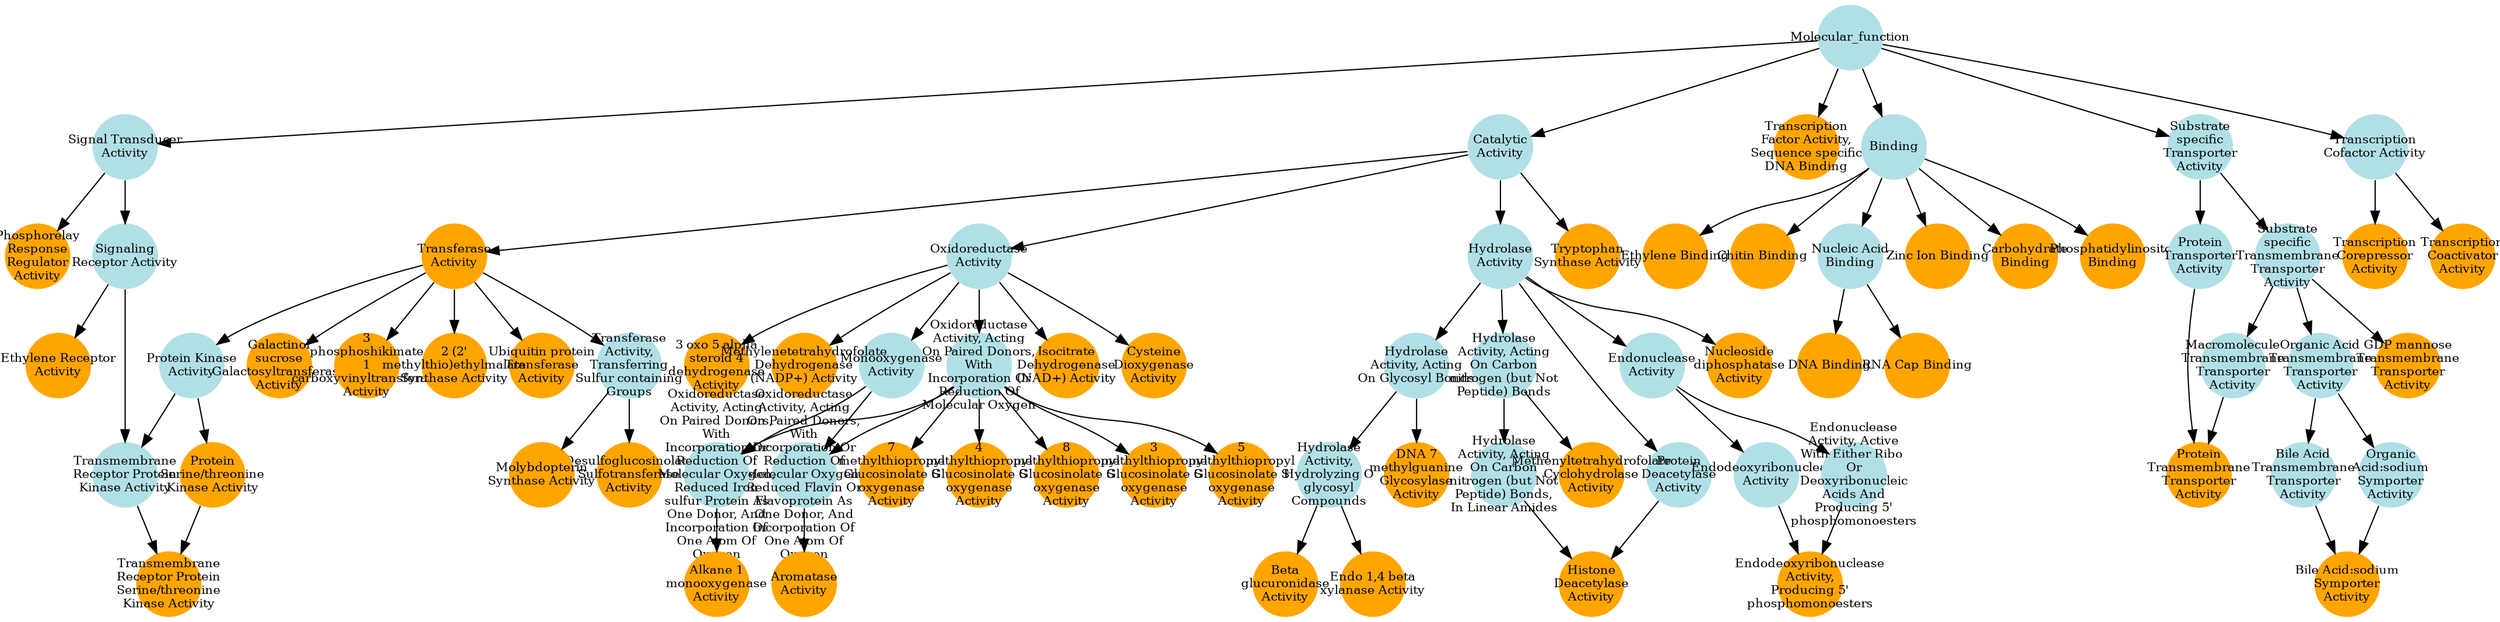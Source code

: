 digraph {
1 [style="filled", fixedsize="true", fontsize="10", shape="circle", width="0.75", fillcolor="powderblue", label="Molecular_function", color="transparent"];
2 [style="filled", fixedsize="true", fontsize="10", shape="circle", width="0.75", fillcolor="powderblue", label="Catalytic
Activity", color="transparent"];
3 [style="filled", fixedsize="true", fontsize="10", shape="circle", width="0.75", fillcolor="orange", label="Transferase
Activity", color="transparent"];
4 [style="filled", fixedsize="true", fontsize="10", shape="circle", width="0.75", fillcolor="orange", label="Ubiquitin protein
Transferase
Activity", color="transparent"];
5 [style="filled", fixedsize="true", fontsize="10", shape="circle", width="0.75", fillcolor="orange", label="Transcription
Factor Activity,
Sequence specific
DNA Binding", color="transparent"];
6 [style="filled", fixedsize="true", fontsize="10", shape="circle", width="0.75", fillcolor="powderblue", label="Binding", color="transparent"];
7 [style="filled", fixedsize="true", fontsize="10", shape="circle", width="0.75", fillcolor="powderblue", label="Nucleic Acid
Binding", color="transparent"];
8 [style="filled", fixedsize="true", fontsize="10", shape="circle", width="0.75", fillcolor="orange", label="DNA Binding", color="transparent"];
9 [style="filled", fixedsize="true", fontsize="10", shape="circle", width="0.75", fillcolor="powderblue", label="Transferase
Activity,
Transferring
Sulfur containing
Groups", color="transparent"];
10 [style="filled", fixedsize="true", fontsize="10", shape="circle", width="0.75", fillcolor="orange", label="Desulfoglucosinolate
Sulfotransferase
Activity", color="transparent"];
11 [style="filled", fixedsize="true", fontsize="10", shape="circle", width="0.75", fillcolor="powderblue", label="Oxidoreductase
Activity", color="transparent"];
12 [style="filled", fixedsize="true", fontsize="10", shape="circle", width="0.75", fillcolor="powderblue", label="Monooxygenase
Activity", color="transparent"];
13 [style="filled", fixedsize="true", fontsize="10", shape="circle", width="0.75", fillcolor="powderblue", label="Oxidoreductase
Activity, Acting
On Paired Donors,
With
Incorporation Or
Reduction Of
Molecular Oxygen", color="transparent"];
14 [style="filled", fixedsize="true", fontsize="10", shape="circle", width="0.75", fillcolor="powderblue", label="Oxidoreductase
Activity, Acting
On Paired Donors,
With
Incorporation Or
Reduction Of
Molecular Oxygen,
Reduced Flavin Or
Flavoprotein As
One Donor, And
Incorporation Of
One Atom Of
Oxygen", color="transparent"];
15 [style="filled", fixedsize="true", fontsize="10", shape="circle", width="0.75", fillcolor="orange", label="Aromatase
Activity", color="transparent"];
16 [style="filled", fixedsize="true", fontsize="10", shape="circle", width="0.75", fillcolor="orange", label="Zinc Ion Binding", color="transparent"];
17 [style="filled", fixedsize="true", fontsize="10", shape="circle", width="0.75", fillcolor="orange", label="3
methylthiopropyl
Glucosinolate S
oxygenase
Activity", color="transparent"];
18 [style="filled", fixedsize="true", fontsize="10", shape="circle", width="0.75", fillcolor="orange", label="5
methylthiopropyl
Glucosinolate S
oxygenase
Activity", color="transparent"];
19 [style="filled", fixedsize="true", fontsize="10", shape="circle", width="0.75", fillcolor="orange", label="7
methylthiopropyl
Glucosinolate S
oxygenase
Activity", color="transparent"];
20 [style="filled", fixedsize="true", fontsize="10", shape="circle", width="0.75", fillcolor="powderblue", label="Protein Kinase
Activity", color="transparent"];
21 [style="filled", fixedsize="true", fontsize="10", shape="circle", width="0.75", fillcolor="orange", label="Protein
Serine/threonine
Kinase Activity", color="transparent"];
22 [style="filled", fixedsize="true", fontsize="10", shape="circle", width="0.75", fillcolor="orange", label="Carbohydrate
Binding", color="transparent"];
23 [style="filled", fixedsize="true", fontsize="10", shape="circle", width="0.75", fillcolor="powderblue", label="Signal Transducer
Activity", color="transparent"];
24 [style="filled", fixedsize="true", fontsize="10", shape="circle", width="0.75", fillcolor="orange", label="Phosphorelay
Response
Regulator
Activity", color="transparent"];
25 [style="filled", fixedsize="true", fontsize="10", shape="circle", width="0.75", fillcolor="powderblue", label="Hydrolase
Activity", color="transparent"];
26 [style="filled", fixedsize="true", fontsize="10", shape="circle", width="0.75", fillcolor="powderblue", label="Hydrolase
Activity, Acting
On Glycosyl Bonds", color="transparent"];
27 [style="filled", fixedsize="true", fontsize="10", shape="circle", width="0.75", fillcolor="powderblue", label="Hydrolase
Activity,
Hydrolyzing O
glycosyl
Compounds", color="transparent"];
28 [style="filled", fixedsize="true", fontsize="10", shape="circle", width="0.75", fillcolor="orange", label="Beta
glucuronidase
Activity", color="transparent"];
29 [style="filled", fixedsize="true", fontsize="10", shape="circle", width="0.75", fillcolor="orange", label="Galactinol
sucrose
Galactosyltransferase
Activity", color="transparent"];
30 [style="filled", fixedsize="true", fontsize="10", shape="circle", width="0.75", fillcolor="powderblue", label="Substrate
specific
Transporter
Activity", color="transparent"];
31 [style="filled", fixedsize="true", fontsize="10", shape="circle", width="0.75", fillcolor="powderblue", label="Substrate
specific
Transmembrane
Transporter
Activity", color="transparent"];
32 [style="filled", fixedsize="true", fontsize="10", shape="circle", width="0.75", fillcolor="orange", label="GDP mannose
Transmembrane
Transporter
Activity", color="transparent"];
33 [style="filled", fixedsize="true", fontsize="10", shape="circle", width="0.75", fillcolor="orange", label="4
methylthiopropyl
Glucosinolate S
oxygenase
Activity", color="transparent"];
34 [style="filled", fixedsize="true", fontsize="10", shape="circle", width="0.75", fillcolor="powderblue", label="Hydrolase
Activity, Acting
On Carbon
nitrogen (but Not
Peptide) Bonds", color="transparent"];
35 [style="filled", fixedsize="true", fontsize="10", shape="circle", width="0.75", fillcolor="powderblue", label="Hydrolase
Activity, Acting
On Carbon
nitrogen (but Not
Peptide) Bonds,
In Linear Amides", color="transparent"];
36 [style="filled", fixedsize="true", fontsize="10", shape="circle", width="0.75", fillcolor="powderblue", label="Protein
Deacetylase
Activity", color="transparent"];
37 [style="filled", fixedsize="true", fontsize="10", shape="circle", width="0.75", fillcolor="orange", label="Histone
Deacetylase
Activity", color="transparent"];
38 [style="filled", fixedsize="true", fontsize="10", shape="circle", width="0.75", fillcolor="orange", label="Isocitrate
Dehydrogenase
(NAD+) Activity", color="transparent"];
39 [style="filled", fixedsize="true", fontsize="10", shape="circle", width="0.75", fillcolor="orange", label="Tryptophan
Synthase Activity", color="transparent"];
40 [style="filled", fixedsize="true", fontsize="10", shape="circle", width="0.75", fillcolor="powderblue", label="Oxidoreductase
Activity, Acting
On Paired Donors,
With
Incorporation Or
Reduction Of
Molecular Oxygen,
Reduced Iron
sulfur Protein As
One Donor, And
Incorporation Of
One Atom Of
Oxygen", color="transparent"];
41 [style="filled", fixedsize="true", fontsize="10", shape="circle", width="0.75", fillcolor="orange", label="Alkane 1
monooxygenase
Activity", color="transparent"];
42 [style="filled", fixedsize="true", fontsize="10", shape="circle", width="0.75", fillcolor="orange", label="Cysteine
Dioxygenase
Activity", color="transparent"];
43 [style="filled", fixedsize="true", fontsize="10", shape="circle", width="0.75", fillcolor="orange", label="Phosphatidylinositol
Binding", color="transparent"];
44 [style="filled", fixedsize="true", fontsize="10", shape="circle", width="0.75", fillcolor="powderblue", label="Protein
Transporter
Activity", color="transparent"];
45 [style="filled", fixedsize="true", fontsize="10", shape="circle", width="0.75", fillcolor="powderblue", label="Macromolecule
Transmembrane
Transporter
Activity", color="transparent"];
46 [style="filled", fixedsize="true", fontsize="10", shape="circle", width="0.75", fillcolor="orange", label="Protein
Transmembrane
Transporter
Activity", color="transparent"];
47 [style="filled", fixedsize="true", fontsize="10", shape="circle", width="0.75", fillcolor="powderblue", label="Transcription
Cofactor Activity", color="transparent"];
48 [style="filled", fixedsize="true", fontsize="10", shape="circle", width="0.75", fillcolor="orange", label="Transcription
Corepressor
Activity", color="transparent"];
49 [style="filled", fixedsize="true", fontsize="10", shape="circle", width="0.75", fillcolor="orange", label="3 oxo 5 alpha
steroid 4
dehydrogenase
Activity", color="transparent"];
50 [style="filled", fixedsize="true", fontsize="10", shape="circle", width="0.75", fillcolor="powderblue", label="Signaling
Receptor Activity", color="transparent"];
51 [style="filled", fixedsize="true", fontsize="10", shape="circle", width="0.75", fillcolor="powderblue", label="Transmembrane
Receptor Protein
Kinase Activity", color="transparent"];
52 [style="filled", fixedsize="true", fontsize="10", shape="circle", width="0.75", fillcolor="orange", label="Transmembrane
Receptor Protein
Serine/threonine
Kinase Activity", color="transparent"];
53 [style="filled", fixedsize="true", fontsize="10", shape="circle", width="0.75", fillcolor="orange", label="Endo 1,4 beta
xylanase Activity", color="transparent"];
54 [style="filled", fixedsize="true", fontsize="10", shape="circle", width="0.75", fillcolor="orange", label="Ethylene Receptor
Activity", color="transparent"];
55 [style="filled", fixedsize="true", fontsize="10", shape="circle", width="0.75", fillcolor="orange", label="Ethylene Binding", color="transparent"];
56 [style="filled", fixedsize="true", fontsize="10", shape="circle", width="0.75", fillcolor="orange", label="Chitin Binding", color="transparent"];
57 [style="filled", fixedsize="true", fontsize="10", shape="circle", width="0.75", fillcolor="orange", label="Transcription
Coactivator
Activity", color="transparent"];
58 [style="filled", fixedsize="true", fontsize="10", shape="circle", width="0.75", fillcolor="orange", label="Molybdopterin
Synthase Activity", color="transparent"];
59 [style="filled", fixedsize="true", fontsize="10", shape="circle", width="0.75", fillcolor="powderblue", label="Endonuclease
Activity", color="transparent"];
60 [style="filled", fixedsize="true", fontsize="10", shape="circle", width="0.75", fillcolor="powderblue", label="Endodeoxyribonuclease
Activity", color="transparent"];
61 [style="filled", fixedsize="true", fontsize="10", shape="circle", width="0.75", fillcolor="powderblue", label="Endonuclease
Activity, Active
With Either Ribo 
Or
Deoxyribonucleic
Acids And
Producing 5'
phosphomonoesters", color="transparent"];
62 [style="filled", fixedsize="true", fontsize="10", shape="circle", width="0.75", fillcolor="orange", label="Endodeoxyribonuclease
Activity,
Producing 5'
phosphomonoesters", color="transparent"];
63 [style="filled", fixedsize="true", fontsize="10", shape="circle", width="0.75", fillcolor="orange", label="DNA 7
methylguanine
Glycosylase
Activity", color="transparent"];
64 [style="filled", fixedsize="true", fontsize="10", shape="circle", width="0.75", fillcolor="powderblue", label="Organic Acid
Transmembrane
Transporter
Activity", color="transparent"];
65 [style="filled", fixedsize="true", fontsize="10", shape="circle", width="0.75", fillcolor="powderblue", label="Organic
Acid:sodium
Symporter
Activity", color="transparent"];
66 [style="filled", fixedsize="true", fontsize="10", shape="circle", width="0.75", fillcolor="powderblue", label="Bile Acid
Transmembrane
Transporter
Activity", color="transparent"];
67 [style="filled", fixedsize="true", fontsize="10", shape="circle", width="0.75", fillcolor="orange", label="Bile Acid:sodium
Symporter
Activity", color="transparent"];
68 [style="filled", fixedsize="true", fontsize="10", shape="circle", width="0.75", fillcolor="orange", label="RNA Cap Binding", color="transparent"];
69 [style="filled", fixedsize="true", fontsize="10", shape="circle", width="0.75", fillcolor="orange", label="3
phosphoshikimate
1
carboxyvinyltransferase
Activity", color="transparent"];
70 [style="filled", fixedsize="true", fontsize="10", shape="circle", width="0.75", fillcolor="orange", label="Methenyltetrahydrofolate
Cyclohydrolase
Activity", color="transparent"];
71 [style="filled", fixedsize="true", fontsize="10", shape="circle", width="0.75", fillcolor="orange", label="Methylenetetrahydrofolate
Dehydrogenase
(NADP+) Activity", color="transparent"];
72 [style="filled", fixedsize="true", fontsize="10", shape="circle", width="0.75", fillcolor="orange", label="2 (2'
methylthio)ethylmalate
Synthase Activity", color="transparent"];
73 [style="filled", fixedsize="true", fontsize="10", shape="circle", width="0.75", fillcolor="orange", label="Nucleoside
diphosphatase
Activity", color="transparent"];
74 [style="filled", fixedsize="true", fontsize="10", shape="circle", width="0.75", fillcolor="orange", label="8
methylthiopropyl
Glucosinolate S
oxygenase
Activity", color="transparent"];
1 -> 2 [color="#000000", lty="solid"];
2 -> 3 [color="#000000", lty="solid"];
3 -> 4 [color="#000000", lty="solid"];
1 -> 5 [color="#000000", lty="solid"];
1 -> 6 [color="#000000", lty="solid"];
6 -> 7 [color="#000000", lty="solid"];
7 -> 8 [color="#000000", lty="solid"];
3 -> 9 [color="#000000", lty="solid"];
9 -> 10 [color="#000000", lty="solid"];
2 -> 11 [color="#000000", lty="solid"];
11 -> 12 [color="#000000", lty="solid"];
11 -> 13 [color="#000000", lty="solid"];
12 -> 14 [color="#000000", lty="solid"];
13 -> 14 [color="#000000", lty="solid"];
14 -> 15 [color="#000000", lty="solid"];
6 -> 16 [color="#000000", lty="solid"];
13 -> 17 [color="#000000", lty="solid"];
13 -> 18 [color="#000000", lty="solid"];
13 -> 19 [color="#000000", lty="solid"];
3 -> 20 [color="#000000", lty="solid"];
20 -> 21 [color="#000000", lty="solid"];
6 -> 22 [color="#000000", lty="solid"];
1 -> 23 [color="#000000", lty="solid"];
23 -> 24 [color="#000000", lty="solid"];
2 -> 25 [color="#000000", lty="solid"];
25 -> 26 [color="#000000", lty="solid"];
26 -> 27 [color="#000000", lty="solid"];
27 -> 28 [color="#000000", lty="solid"];
3 -> 29 [color="#000000", lty="solid"];
1 -> 30 [color="#000000", lty="solid"];
30 -> 31 [color="#000000", lty="solid"];
31 -> 32 [color="#000000", lty="solid"];
13 -> 33 [color="#000000", lty="solid"];
25 -> 34 [color="#000000", lty="solid"];
34 -> 35 [color="#000000", lty="solid"];
25 -> 36 [color="#000000", lty="solid"];
35 -> 37 [color="#000000", lty="solid"];
36 -> 37 [color="#000000", lty="solid"];
11 -> 38 [color="#000000", lty="solid"];
2 -> 39 [color="#000000", lty="solid"];
12 -> 40 [color="#000000", lty="solid"];
13 -> 40 [color="#000000", lty="solid"];
40 -> 41 [color="#000000", lty="solid"];
11 -> 42 [color="#000000", lty="solid"];
6 -> 43 [color="#000000", lty="solid"];
30 -> 44 [color="#000000", lty="solid"];
31 -> 45 [color="#000000", lty="solid"];
44 -> 46 [color="#000000", lty="solid"];
45 -> 46 [color="#000000", lty="solid"];
1 -> 47 [color="#000000", lty="solid"];
47 -> 48 [color="#000000", lty="solid"];
11 -> 49 [color="#000000", lty="solid"];
23 -> 50 [color="#000000", lty="solid"];
20 -> 51 [color="#000000", lty="solid"];
50 -> 51 [color="#000000", lty="solid"];
21 -> 52 [color="#000000", lty="solid"];
51 -> 52 [color="#000000", lty="solid"];
27 -> 53 [color="#000000", lty="solid"];
50 -> 54 [color="#000000", lty="solid"];
6 -> 55 [color="#000000", lty="solid"];
6 -> 56 [color="#000000", lty="solid"];
47 -> 57 [color="#000000", lty="solid"];
9 -> 58 [color="#000000", lty="solid"];
25 -> 59 [color="#000000", lty="solid"];
59 -> 60 [color="#000000", lty="solid"];
59 -> 61 [color="#000000", lty="solid"];
60 -> 62 [color="#000000", lty="solid"];
61 -> 62 [color="#000000", lty="solid"];
26 -> 63 [color="#000000", lty="solid"];
31 -> 64 [color="#000000", lty="solid"];
64 -> 65 [color="#000000", lty="solid"];
64 -> 66 [color="#000000", lty="solid"];
65 -> 67 [color="#000000", lty="solid"];
66 -> 67 [color="#000000", lty="solid"];
7 -> 68 [color="#000000", lty="solid"];
3 -> 69 [color="#000000", lty="solid"];
34 -> 70 [color="#000000", lty="solid"];
11 -> 71 [color="#000000", lty="solid"];
3 -> 72 [color="#000000", lty="solid"];
25 -> 73 [color="#000000", lty="solid"];
13 -> 74 [color="#000000", lty="solid"];
}
